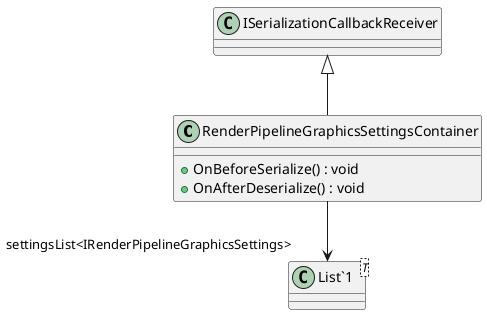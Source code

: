 @startuml
class RenderPipelineGraphicsSettingsContainer {
    + OnBeforeSerialize() : void
    + OnAfterDeserialize() : void
}
class "List`1"<T> {
}
ISerializationCallbackReceiver <|-- RenderPipelineGraphicsSettingsContainer
RenderPipelineGraphicsSettingsContainer --> "settingsList<IRenderPipelineGraphicsSettings>" "List`1"
@enduml
